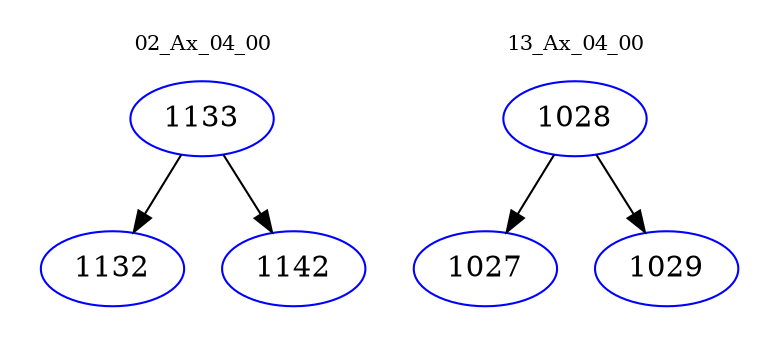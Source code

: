 digraph{
subgraph cluster_0 {
color = white
label = "02_Ax_04_00";
fontsize=10;
T0_1133 [label="1133", color="blue"]
T0_1133 -> T0_1132 [color="black"]
T0_1132 [label="1132", color="blue"]
T0_1133 -> T0_1142 [color="black"]
T0_1142 [label="1142", color="blue"]
}
subgraph cluster_1 {
color = white
label = "13_Ax_04_00";
fontsize=10;
T1_1028 [label="1028", color="blue"]
T1_1028 -> T1_1027 [color="black"]
T1_1027 [label="1027", color="blue"]
T1_1028 -> T1_1029 [color="black"]
T1_1029 [label="1029", color="blue"]
}
}
